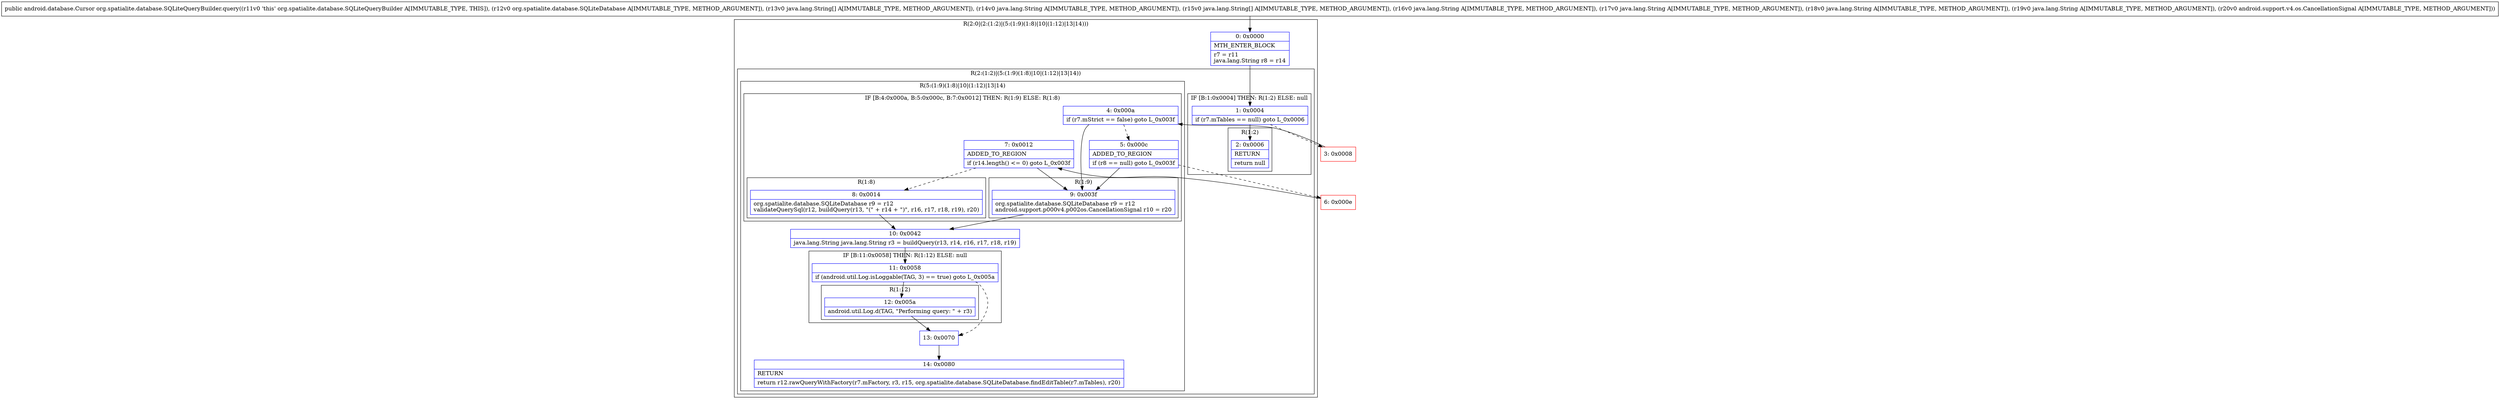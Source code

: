 digraph "CFG fororg.spatialite.database.SQLiteQueryBuilder.query(Lorg\/spatialite\/database\/SQLiteDatabase;[Ljava\/lang\/String;Ljava\/lang\/String;[Ljava\/lang\/String;Ljava\/lang\/String;Ljava\/lang\/String;Ljava\/lang\/String;Ljava\/lang\/String;Landroid\/support\/v4\/os\/CancellationSignal;)Landroid\/database\/Cursor;" {
subgraph cluster_Region_683357637 {
label = "R(2:0|(2:(1:2)|(5:(1:9)(1:8)|10|(1:12)|13|14)))";
node [shape=record,color=blue];
Node_0 [shape=record,label="{0\:\ 0x0000|MTH_ENTER_BLOCK\l|r7 = r11\ljava.lang.String r8 = r14\l}"];
subgraph cluster_Region_1318433108 {
label = "R(2:(1:2)|(5:(1:9)(1:8)|10|(1:12)|13|14))";
node [shape=record,color=blue];
subgraph cluster_IfRegion_1750696490 {
label = "IF [B:1:0x0004] THEN: R(1:2) ELSE: null";
node [shape=record,color=blue];
Node_1 [shape=record,label="{1\:\ 0x0004|if (r7.mTables == null) goto L_0x0006\l}"];
subgraph cluster_Region_926216764 {
label = "R(1:2)";
node [shape=record,color=blue];
Node_2 [shape=record,label="{2\:\ 0x0006|RETURN\l|return null\l}"];
}
}
subgraph cluster_Region_623160830 {
label = "R(5:(1:9)(1:8)|10|(1:12)|13|14)";
node [shape=record,color=blue];
subgraph cluster_IfRegion_1796136171 {
label = "IF [B:4:0x000a, B:5:0x000c, B:7:0x0012] THEN: R(1:9) ELSE: R(1:8)";
node [shape=record,color=blue];
Node_4 [shape=record,label="{4\:\ 0x000a|if (r7.mStrict == false) goto L_0x003f\l}"];
Node_5 [shape=record,label="{5\:\ 0x000c|ADDED_TO_REGION\l|if (r8 == null) goto L_0x003f\l}"];
Node_7 [shape=record,label="{7\:\ 0x0012|ADDED_TO_REGION\l|if (r14.length() \<= 0) goto L_0x003f\l}"];
subgraph cluster_Region_1399673603 {
label = "R(1:9)";
node [shape=record,color=blue];
Node_9 [shape=record,label="{9\:\ 0x003f|org.spatialite.database.SQLiteDatabase r9 = r12\landroid.support.p000v4.p002os.CancellationSignal r10 = r20\l}"];
}
subgraph cluster_Region_1318659073 {
label = "R(1:8)";
node [shape=record,color=blue];
Node_8 [shape=record,label="{8\:\ 0x0014|org.spatialite.database.SQLiteDatabase r9 = r12\lvalidateQuerySql(r12, buildQuery(r13, \"(\" + r14 + \")\", r16, r17, r18, r19), r20)\l}"];
}
}
Node_10 [shape=record,label="{10\:\ 0x0042|java.lang.String java.lang.String r3 = buildQuery(r13, r14, r16, r17, r18, r19)\l}"];
subgraph cluster_IfRegion_415501011 {
label = "IF [B:11:0x0058] THEN: R(1:12) ELSE: null";
node [shape=record,color=blue];
Node_11 [shape=record,label="{11\:\ 0x0058|if (android.util.Log.isLoggable(TAG, 3) == true) goto L_0x005a\l}"];
subgraph cluster_Region_579428234 {
label = "R(1:12)";
node [shape=record,color=blue];
Node_12 [shape=record,label="{12\:\ 0x005a|android.util.Log.d(TAG, \"Performing query: \" + r3)\l}"];
}
}
Node_13 [shape=record,label="{13\:\ 0x0070}"];
Node_14 [shape=record,label="{14\:\ 0x0080|RETURN\l|return r12.rawQueryWithFactory(r7.mFactory, r3, r15, org.spatialite.database.SQLiteDatabase.findEditTable(r7.mTables), r20)\l}"];
}
}
}
Node_3 [shape=record,color=red,label="{3\:\ 0x0008}"];
Node_6 [shape=record,color=red,label="{6\:\ 0x000e}"];
MethodNode[shape=record,label="{public android.database.Cursor org.spatialite.database.SQLiteQueryBuilder.query((r11v0 'this' org.spatialite.database.SQLiteQueryBuilder A[IMMUTABLE_TYPE, THIS]), (r12v0 org.spatialite.database.SQLiteDatabase A[IMMUTABLE_TYPE, METHOD_ARGUMENT]), (r13v0 java.lang.String[] A[IMMUTABLE_TYPE, METHOD_ARGUMENT]), (r14v0 java.lang.String A[IMMUTABLE_TYPE, METHOD_ARGUMENT]), (r15v0 java.lang.String[] A[IMMUTABLE_TYPE, METHOD_ARGUMENT]), (r16v0 java.lang.String A[IMMUTABLE_TYPE, METHOD_ARGUMENT]), (r17v0 java.lang.String A[IMMUTABLE_TYPE, METHOD_ARGUMENT]), (r18v0 java.lang.String A[IMMUTABLE_TYPE, METHOD_ARGUMENT]), (r19v0 java.lang.String A[IMMUTABLE_TYPE, METHOD_ARGUMENT]), (r20v0 android.support.v4.os.CancellationSignal A[IMMUTABLE_TYPE, METHOD_ARGUMENT])) }"];
MethodNode -> Node_0;
Node_0 -> Node_1;
Node_1 -> Node_2;
Node_1 -> Node_3[style=dashed];
Node_4 -> Node_5[style=dashed];
Node_4 -> Node_9;
Node_5 -> Node_6[style=dashed];
Node_5 -> Node_9;
Node_7 -> Node_8[style=dashed];
Node_7 -> Node_9;
Node_9 -> Node_10;
Node_8 -> Node_10;
Node_10 -> Node_11;
Node_11 -> Node_12;
Node_11 -> Node_13[style=dashed];
Node_12 -> Node_13;
Node_13 -> Node_14;
Node_3 -> Node_4;
Node_6 -> Node_7;
}

